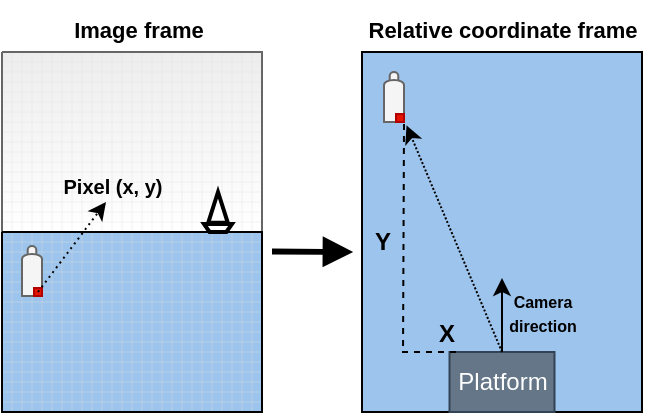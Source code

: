 <mxfile version="21.2.9" type="device">
  <diagram id="QAeiTj31CXuwRWlYtDKq" name="Page-1">
    <mxGraphModel dx="500" dy="348" grid="1" gridSize="10" guides="1" tooltips="1" connect="1" arrows="1" fold="1" page="1" pageScale="1" pageWidth="850" pageHeight="1100" math="0" shadow="0">
      <root>
        <mxCell id="0" />
        <mxCell id="1" parent="0" />
        <mxCell id="2eQEjGPcr4VcOKyJf2eb-33" value="" style="verticalLabelPosition=bottom;verticalAlign=top;html=1;shape=mxgraph.basic.patternFillRect;fillStyle=grid;step=5;fillStrokeWidth=0.2;fillStrokeColor=#dddddd;fillColor=#EDEDED;strokeColor=#666666;gradientColor=#FFFFFF;gradientDirection=south;" vertex="1" parent="1">
          <mxGeometry x="185" y="170" width="130" height="90" as="geometry" />
        </mxCell>
        <mxCell id="2eQEjGPcr4VcOKyJf2eb-34" value="" style="verticalLabelPosition=bottom;verticalAlign=top;html=1;shape=mxgraph.basic.patternFillRect;fillStyle=grid;step=5;fillStrokeWidth=0.2;fillStrokeColor=#dddddd;fillColor=#9DC4EC;strokeColor=#000000;" vertex="1" parent="1">
          <mxGeometry x="185" y="260" width="130" height="90" as="geometry" />
        </mxCell>
        <mxCell id="2eQEjGPcr4VcOKyJf2eb-2" value="" style="rounded=0;whiteSpace=wrap;html=1;fillColor=#9DC4EC;glass=0;shadow=0;" vertex="1" parent="1">
          <mxGeometry x="365" y="170" width="140" height="180" as="geometry" />
        </mxCell>
        <mxCell id="2eQEjGPcr4VcOKyJf2eb-6" value="" style="shape=mxgraph.pid.vessels.gas_bottle;html=1;pointerEvents=1;align=center;verticalLabelPosition=bottom;verticalAlign=top;dashed=0;fillColor=#f5f5f5;fontColor=#333333;strokeColor=#666666;" vertex="1" parent="1">
          <mxGeometry x="195" y="267" width="10" height="25" as="geometry" />
        </mxCell>
        <mxCell id="2eQEjGPcr4VcOKyJf2eb-7" value="" style="shape=mxgraph.pid.vessels.gas_bottle;html=1;pointerEvents=1;align=center;verticalLabelPosition=bottom;verticalAlign=top;dashed=0;fillColor=#f5f5f5;fontColor=#333333;strokeColor=#666666;" vertex="1" parent="1">
          <mxGeometry x="376" y="180" width="10" height="25" as="geometry" />
        </mxCell>
        <mxCell id="2eQEjGPcr4VcOKyJf2eb-10" value="&lt;b&gt;&lt;font style=&quot;font-size: 11px;&quot;&gt;Image frame&lt;/font&gt;&lt;/b&gt;" style="text;html=1;align=center;verticalAlign=middle;resizable=0;points=[];autosize=1;strokeColor=none;fillColor=none;" vertex="1" parent="1">
          <mxGeometry x="208" y="144" width="90" height="30" as="geometry" />
        </mxCell>
        <mxCell id="2eQEjGPcr4VcOKyJf2eb-11" value="&lt;b&gt;&lt;font style=&quot;font-size: 11px;&quot;&gt;Relative coordinate frame&lt;/font&gt;&lt;/b&gt;" style="text;html=1;align=center;verticalAlign=middle;resizable=0;points=[];autosize=1;strokeColor=none;fillColor=none;" vertex="1" parent="1">
          <mxGeometry x="355" y="144" width="160" height="30" as="geometry" />
        </mxCell>
        <mxCell id="2eQEjGPcr4VcOKyJf2eb-12" value="" style="shape=flexArrow;endArrow=classic;html=1;rounded=0;fillColor=#000000;width=1.905;endSize=4.233;endWidth=10.998;" edge="1" parent="1">
          <mxGeometry width="50" height="50" relative="1" as="geometry">
            <mxPoint x="320" y="269.76" as="sourcePoint" />
            <mxPoint x="360" y="270" as="targetPoint" />
          </mxGeometry>
        </mxCell>
        <mxCell id="2eQEjGPcr4VcOKyJf2eb-13" value="Platform" style="whiteSpace=wrap;html=1;fillColor=#647687;fontColor=#ffffff;strokeColor=#314354;" vertex="1" parent="1">
          <mxGeometry x="408.75" y="320" width="52.5" height="30" as="geometry" />
        </mxCell>
        <mxCell id="2eQEjGPcr4VcOKyJf2eb-14" value="" style="endArrow=classic;html=1;rounded=0;" edge="1" parent="1">
          <mxGeometry width="50" height="50" relative="1" as="geometry">
            <mxPoint x="435" y="320" as="sourcePoint" />
            <mxPoint x="435" y="283" as="targetPoint" />
          </mxGeometry>
        </mxCell>
        <mxCell id="2eQEjGPcr4VcOKyJf2eb-16" value="" style="endArrow=classic;html=1;rounded=0;exitX=0.5;exitY=0;exitDx=0;exitDy=0;dashed=1;entryX=1.128;entryY=1.067;entryDx=0;entryDy=0;entryPerimeter=0;dashPattern=1 1;" edge="1" parent="1" source="2eQEjGPcr4VcOKyJf2eb-13" target="2eQEjGPcr4VcOKyJf2eb-7">
          <mxGeometry width="50" height="50" relative="1" as="geometry">
            <mxPoint x="335" y="315" as="sourcePoint" />
            <mxPoint x="385" y="265" as="targetPoint" />
          </mxGeometry>
        </mxCell>
        <mxCell id="2eQEjGPcr4VcOKyJf2eb-17" value="" style="endArrow=none;dashed=1;html=1;strokeWidth=1;rounded=0;" edge="1" parent="1">
          <mxGeometry width="50" height="50" relative="1" as="geometry">
            <mxPoint x="385" y="320" as="sourcePoint" />
            <mxPoint x="413" y="320" as="targetPoint" />
          </mxGeometry>
        </mxCell>
        <mxCell id="2eQEjGPcr4VcOKyJf2eb-18" value="" style="endArrow=none;dashed=1;html=1;strokeWidth=1;rounded=0;entryX=-0.016;entryY=0.165;entryDx=0;entryDy=0;entryPerimeter=0;" edge="1" parent="1">
          <mxGeometry width="50" height="50" relative="1" as="geometry">
            <mxPoint x="386" y="206" as="sourcePoint" />
            <mxPoint x="385.52" y="318.95" as="targetPoint" />
          </mxGeometry>
        </mxCell>
        <mxCell id="2eQEjGPcr4VcOKyJf2eb-20" value="&lt;b&gt;Y&lt;/b&gt;" style="text;html=1;align=center;verticalAlign=middle;resizable=0;points=[];autosize=1;strokeColor=none;fillColor=none;" vertex="1" parent="1">
          <mxGeometry x="360" y="250" width="30" height="30" as="geometry" />
        </mxCell>
        <mxCell id="2eQEjGPcr4VcOKyJf2eb-25" value="&lt;b style=&quot;font-size: 8px;&quot;&gt;Camera&lt;br&gt;direction&lt;br&gt;&lt;/b&gt;" style="text;html=1;align=center;verticalAlign=middle;resizable=0;points=[];autosize=1;strokeColor=none;fillColor=none;fontSize=10;" vertex="1" parent="1">
          <mxGeometry x="425" y="280" width="60" height="40" as="geometry" />
        </mxCell>
        <mxCell id="2eQEjGPcr4VcOKyJf2eb-35" value="&lt;b&gt;X&lt;/b&gt;" style="text;html=1;align=center;verticalAlign=middle;resizable=0;points=[];autosize=1;strokeColor=none;fillColor=none;" vertex="1" parent="1">
          <mxGeometry x="392" y="296" width="30" height="30" as="geometry" />
        </mxCell>
        <mxCell id="2eQEjGPcr4VcOKyJf2eb-37" value="" style="rounded=0;whiteSpace=wrap;html=1;fillColor=#e51400;fontColor=#ffffff;strokeColor=#B20000;" vertex="1" parent="1">
          <mxGeometry x="201" y="288" width="4" height="4" as="geometry" />
        </mxCell>
        <mxCell id="2eQEjGPcr4VcOKyJf2eb-39" value="" style="endArrow=classic;html=1;rounded=0;strokeWidth=1;dashed=1;dashPattern=1 2;" edge="1" parent="1">
          <mxGeometry width="50" height="50" relative="1" as="geometry">
            <mxPoint x="203" y="290" as="sourcePoint" />
            <mxPoint x="237" y="245" as="targetPoint" />
          </mxGeometry>
        </mxCell>
        <mxCell id="2eQEjGPcr4VcOKyJf2eb-40" value="&lt;font style=&quot;font-size: 10px;&quot;&gt;&lt;b&gt;Pixel&amp;nbsp;(x, y)&lt;/b&gt;&lt;/font&gt;" style="text;html=1;align=center;verticalAlign=middle;resizable=0;points=[];autosize=1;strokeColor=none;fillColor=none;" vertex="1" parent="1">
          <mxGeometry x="205" y="222" width="70" height="30" as="geometry" />
        </mxCell>
        <mxCell id="2eQEjGPcr4VcOKyJf2eb-42" value="" style="rounded=0;whiteSpace=wrap;html=1;fillColor=#e51400;fontColor=#ffffff;strokeColor=#B20000;" vertex="1" parent="1">
          <mxGeometry x="382" y="201" width="4" height="4" as="geometry" />
        </mxCell>
        <mxCell id="2eQEjGPcr4VcOKyJf2eb-62" value="" style="verticalLabelPosition=bottom;html=1;verticalAlign=top;strokeWidth=2;shape=mxgraph.lean_mapping.boat_shipment;align=center;" vertex="1" parent="1">
          <mxGeometry x="286" y="240" width="14" height="20" as="geometry" />
        </mxCell>
      </root>
    </mxGraphModel>
  </diagram>
</mxfile>
